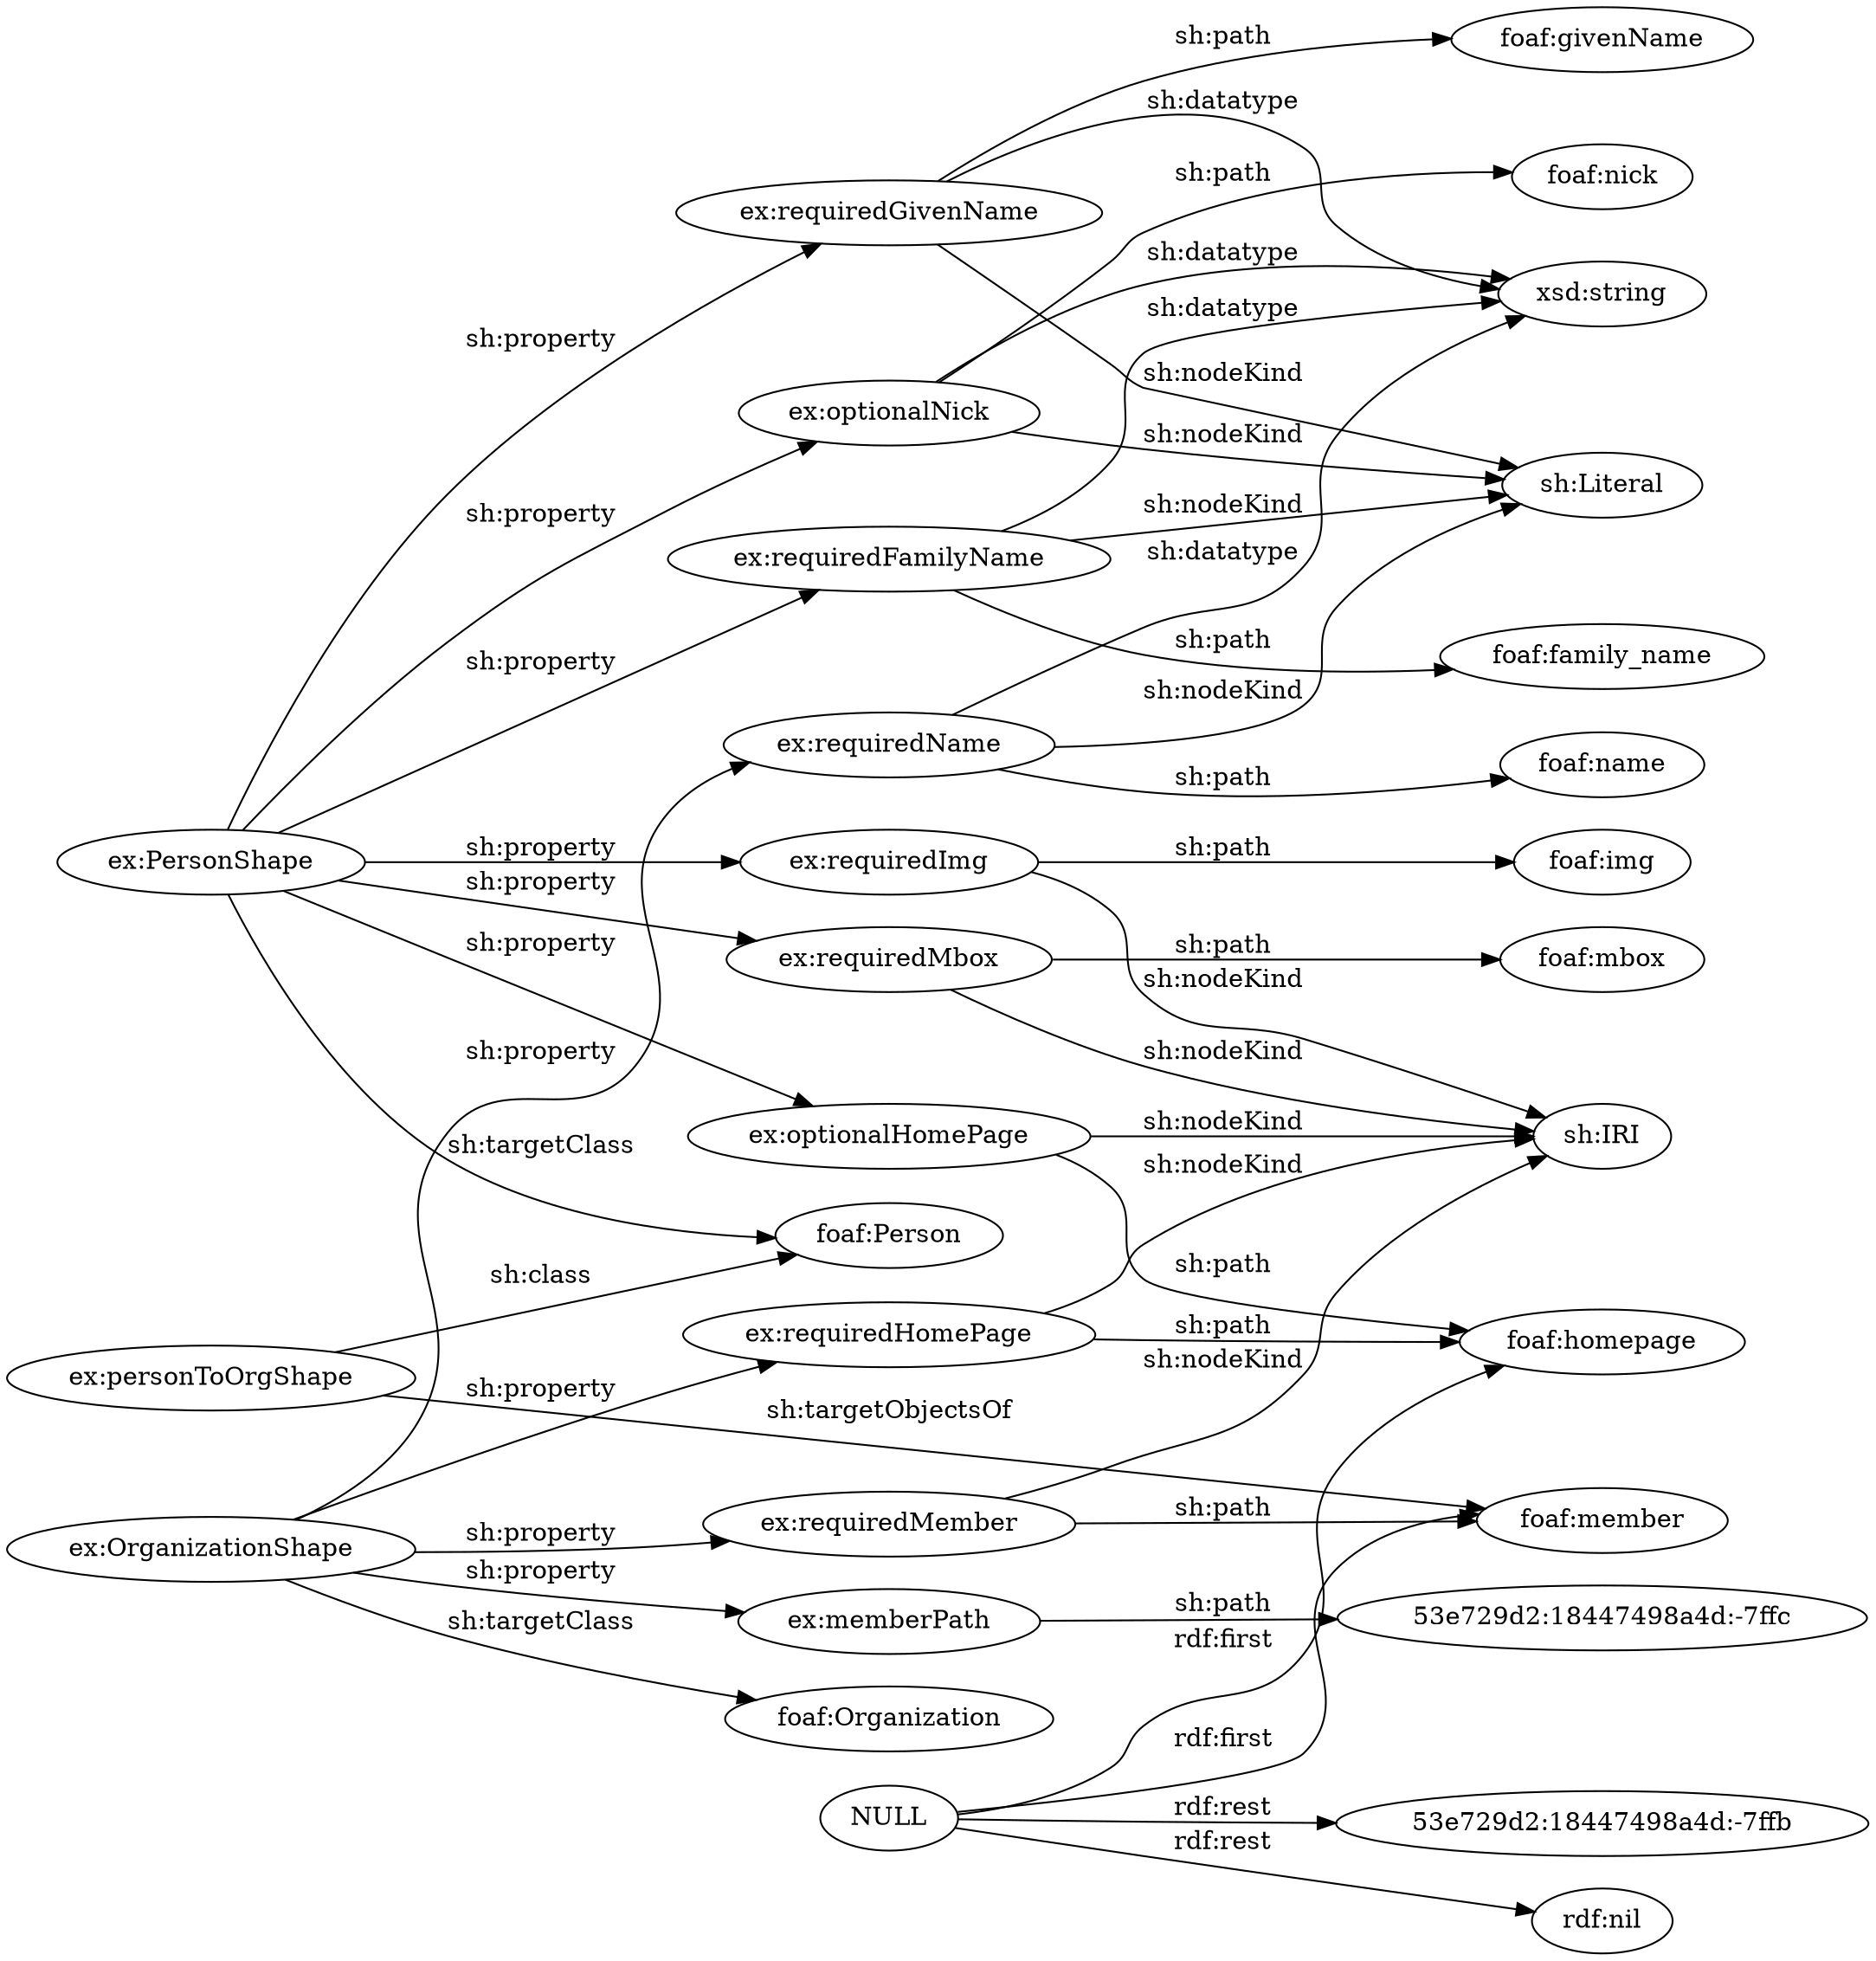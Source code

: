 digraph ar2dtool_diagram { 
rankdir=LR;
size="1501"
	"ex:personToOrgShape" -> "foaf:Person" [ label = "sh:class" ];
	"ex:personToOrgShape" -> "foaf:member" [ label = "sh:targetObjectsOf" ];
	"ex:requiredGivenName" -> "xsd:string" [ label = "sh:datatype" ];
	"ex:requiredGivenName" -> "sh:Literal" [ label = "sh:nodeKind" ];
	"ex:requiredGivenName" -> "foaf:givenName" [ label = "sh:path" ];
	"ex:requiredHomePage" -> "sh:IRI" [ label = "sh:nodeKind" ];
	"ex:requiredHomePage" -> "foaf:homepage" [ label = "sh:path" ];
	"ex:requiredName" -> "xsd:string" [ label = "sh:datatype" ];
	"ex:requiredName" -> "sh:Literal" [ label = "sh:nodeKind" ];
	"ex:requiredName" -> "foaf:name" [ label = "sh:path" ];
	"ex:requiredImg" -> "sh:IRI" [ label = "sh:nodeKind" ];
	"ex:requiredImg" -> "foaf:img" [ label = "sh:path" ];
	"ex:PersonShape" -> "ex:optionalNick" [ label = "sh:property" ];
	"ex:PersonShape" -> "ex:optionalHomePage" [ label = "sh:property" ];
	"ex:PersonShape" -> "ex:requiredMbox" [ label = "sh:property" ];
	"ex:PersonShape" -> "ex:requiredImg" [ label = "sh:property" ];
	"ex:PersonShape" -> "ex:requiredFamilyName" [ label = "sh:property" ];
	"ex:PersonShape" -> "ex:requiredGivenName" [ label = "sh:property" ];
	"ex:PersonShape" -> "foaf:Person" [ label = "sh:targetClass" ];
	"ex:optionalHomePage" -> "sh:IRI" [ label = "sh:nodeKind" ];
	"ex:optionalHomePage" -> "foaf:homepage" [ label = "sh:path" ];
	"ex:memberPath" -> "53e729d2:18447498a4d:-7ffc" [ label = "sh:path" ];
	"ex:OrganizationShape" -> "ex:requiredHomePage" [ label = "sh:property" ];
	"ex:OrganizationShape" -> "ex:memberPath" [ label = "sh:property" ];
	"ex:OrganizationShape" -> "ex:requiredMember" [ label = "sh:property" ];
	"ex:OrganizationShape" -> "ex:requiredName" [ label = "sh:property" ];
	"ex:OrganizationShape" -> "foaf:Organization" [ label = "sh:targetClass" ];
	"ex:requiredMember" -> "sh:IRI" [ label = "sh:nodeKind" ];
	"ex:requiredMember" -> "foaf:member" [ label = "sh:path" ];
	"NULL" -> "53e729d2:18447498a4d:-7ffb" [ label = "rdf:rest" ];
	"NULL" -> "foaf:member" [ label = "rdf:first" ];
	"NULL" -> "rdf:nil" [ label = "rdf:rest" ];
	"NULL" -> "foaf:homepage" [ label = "rdf:first" ];
	"ex:optionalNick" -> "xsd:string" [ label = "sh:datatype" ];
	"ex:optionalNick" -> "sh:Literal" [ label = "sh:nodeKind" ];
	"ex:optionalNick" -> "foaf:nick" [ label = "sh:path" ];
	"ex:requiredFamilyName" -> "xsd:string" [ label = "sh:datatype" ];
	"ex:requiredFamilyName" -> "sh:Literal" [ label = "sh:nodeKind" ];
	"ex:requiredFamilyName" -> "foaf:family_name" [ label = "sh:path" ];
	"ex:requiredMbox" -> "sh:IRI" [ label = "sh:nodeKind" ];
	"ex:requiredMbox" -> "foaf:mbox" [ label = "sh:path" ];

}

